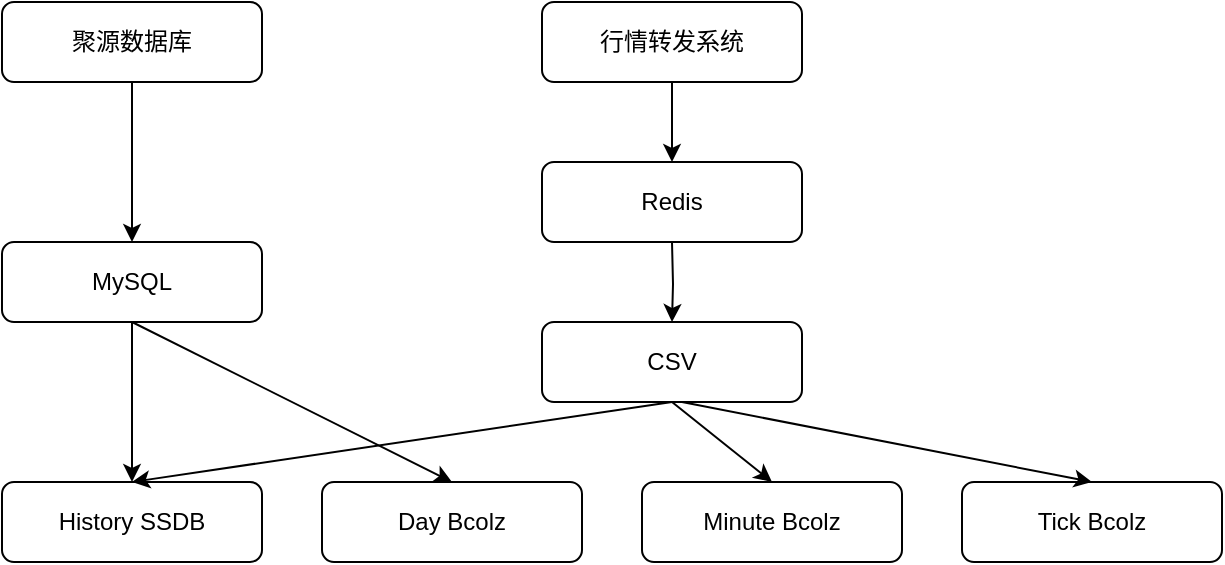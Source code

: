 <mxfile version="13.7.1" type="github">
  <diagram id="UiQfDzBn7at2XcCDfYlz" name="第 1 页">
    <mxGraphModel dx="1038" dy="588" grid="1" gridSize="10" guides="1" tooltips="1" connect="1" arrows="1" fold="1" page="1" pageScale="1" pageWidth="827" pageHeight="1169" math="0" shadow="0">
      <root>
        <mxCell id="0" />
        <mxCell id="1" parent="0" />
        <mxCell id="jp5wXKzFEextffAn80V3-8" style="edgeStyle=orthogonalEdgeStyle;rounded=0;orthogonalLoop=1;jettySize=auto;html=1;entryX=0.5;entryY=0;entryDx=0;entryDy=0;" edge="1" parent="1" source="jp5wXKzFEextffAn80V3-1" target="jp5wXKzFEextffAn80V3-2">
          <mxGeometry relative="1" as="geometry" />
        </mxCell>
        <mxCell id="jp5wXKzFEextffAn80V3-1" value="行情转发系统" style="rounded=1;whiteSpace=wrap;html=1;" vertex="1" parent="1">
          <mxGeometry x="270" y="200" width="130" height="40" as="geometry" />
        </mxCell>
        <mxCell id="jp5wXKzFEextffAn80V3-2" value="Redis" style="rounded=1;whiteSpace=wrap;html=1;" vertex="1" parent="1">
          <mxGeometry x="270" y="280" width="130" height="40" as="geometry" />
        </mxCell>
        <mxCell id="jp5wXKzFEextffAn80V3-4" value="Day Bcolz" style="rounded=1;whiteSpace=wrap;html=1;" vertex="1" parent="1">
          <mxGeometry x="160" y="440" width="130" height="40" as="geometry" />
        </mxCell>
        <mxCell id="jp5wXKzFEextffAn80V3-12" value="CSV" style="rounded=1;whiteSpace=wrap;html=1;" vertex="1" parent="1">
          <mxGeometry x="270" y="360" width="130" height="40" as="geometry" />
        </mxCell>
        <mxCell id="jp5wXKzFEextffAn80V3-15" style="edgeStyle=orthogonalEdgeStyle;rounded=0;orthogonalLoop=1;jettySize=auto;html=1;entryX=0.5;entryY=0;entryDx=0;entryDy=0;" edge="1" parent="1" target="jp5wXKzFEextffAn80V3-12">
          <mxGeometry relative="1" as="geometry">
            <mxPoint x="335" y="320" as="sourcePoint" />
          </mxGeometry>
        </mxCell>
        <mxCell id="jp5wXKzFEextffAn80V3-26" style="edgeStyle=orthogonalEdgeStyle;rounded=0;orthogonalLoop=1;jettySize=auto;html=1;exitX=0.5;exitY=1;exitDx=0;exitDy=0;entryX=0.5;entryY=0;entryDx=0;entryDy=0;" edge="1" parent="1" source="jp5wXKzFEextffAn80V3-18" target="jp5wXKzFEextffAn80V3-25">
          <mxGeometry relative="1" as="geometry" />
        </mxCell>
        <mxCell id="jp5wXKzFEextffAn80V3-18" value="聚源数据库" style="rounded=1;whiteSpace=wrap;html=1;" vertex="1" parent="1">
          <mxGeometry y="200" width="130" height="40" as="geometry" />
        </mxCell>
        <mxCell id="jp5wXKzFEextffAn80V3-19" value="History SSDB" style="rounded=1;whiteSpace=wrap;html=1;" vertex="1" parent="1">
          <mxGeometry y="440" width="130" height="40" as="geometry" />
        </mxCell>
        <mxCell id="jp5wXKzFEextffAn80V3-20" value="Minute Bcolz" style="rounded=1;whiteSpace=wrap;html=1;" vertex="1" parent="1">
          <mxGeometry x="320" y="440" width="130" height="40" as="geometry" />
        </mxCell>
        <mxCell id="jp5wXKzFEextffAn80V3-21" value="Tick Bcolz" style="rounded=1;whiteSpace=wrap;html=1;" vertex="1" parent="1">
          <mxGeometry x="480" y="440" width="130" height="40" as="geometry" />
        </mxCell>
        <mxCell id="jp5wXKzFEextffAn80V3-24" value="" style="endArrow=classic;html=1;exitX=0.5;exitY=1;exitDx=0;exitDy=0;entryX=0.5;entryY=0;entryDx=0;entryDy=0;" edge="1" parent="1" source="jp5wXKzFEextffAn80V3-12" target="jp5wXKzFEextffAn80V3-19">
          <mxGeometry width="50" height="50" relative="1" as="geometry">
            <mxPoint x="250" y="350" as="sourcePoint" />
            <mxPoint x="200" y="400" as="targetPoint" />
          </mxGeometry>
        </mxCell>
        <mxCell id="jp5wXKzFEextffAn80V3-27" style="edgeStyle=orthogonalEdgeStyle;rounded=0;orthogonalLoop=1;jettySize=auto;html=1;entryX=0.5;entryY=0;entryDx=0;entryDy=0;" edge="1" parent="1" source="jp5wXKzFEextffAn80V3-25" target="jp5wXKzFEextffAn80V3-19">
          <mxGeometry relative="1" as="geometry" />
        </mxCell>
        <mxCell id="jp5wXKzFEextffAn80V3-25" value="MySQL" style="rounded=1;whiteSpace=wrap;html=1;" vertex="1" parent="1">
          <mxGeometry y="320" width="130" height="40" as="geometry" />
        </mxCell>
        <mxCell id="jp5wXKzFEextffAn80V3-28" value="" style="endArrow=classic;html=1;entryX=0.5;entryY=0;entryDx=0;entryDy=0;exitX=0.5;exitY=1;exitDx=0;exitDy=0;" edge="1" parent="1" source="jp5wXKzFEextffAn80V3-25" target="jp5wXKzFEextffAn80V3-4">
          <mxGeometry width="50" height="50" relative="1" as="geometry">
            <mxPoint x="60" y="360" as="sourcePoint" />
            <mxPoint x="130" y="390" as="targetPoint" />
          </mxGeometry>
        </mxCell>
        <mxCell id="jp5wXKzFEextffAn80V3-31" value="" style="endArrow=classic;html=1;exitX=0.5;exitY=1;exitDx=0;exitDy=0;entryX=0.5;entryY=0;entryDx=0;entryDy=0;" edge="1" parent="1" source="jp5wXKzFEextffAn80V3-12" target="jp5wXKzFEextffAn80V3-20">
          <mxGeometry width="50" height="50" relative="1" as="geometry">
            <mxPoint x="340" y="450" as="sourcePoint" />
            <mxPoint x="390" y="400" as="targetPoint" />
          </mxGeometry>
        </mxCell>
        <mxCell id="jp5wXKzFEextffAn80V3-32" value="" style="endArrow=classic;html=1;entryX=0.5;entryY=0;entryDx=0;entryDy=0;" edge="1" parent="1" target="jp5wXKzFEextffAn80V3-21">
          <mxGeometry width="50" height="50" relative="1" as="geometry">
            <mxPoint x="340" y="400" as="sourcePoint" />
            <mxPoint x="490" y="410" as="targetPoint" />
          </mxGeometry>
        </mxCell>
      </root>
    </mxGraphModel>
  </diagram>
</mxfile>

